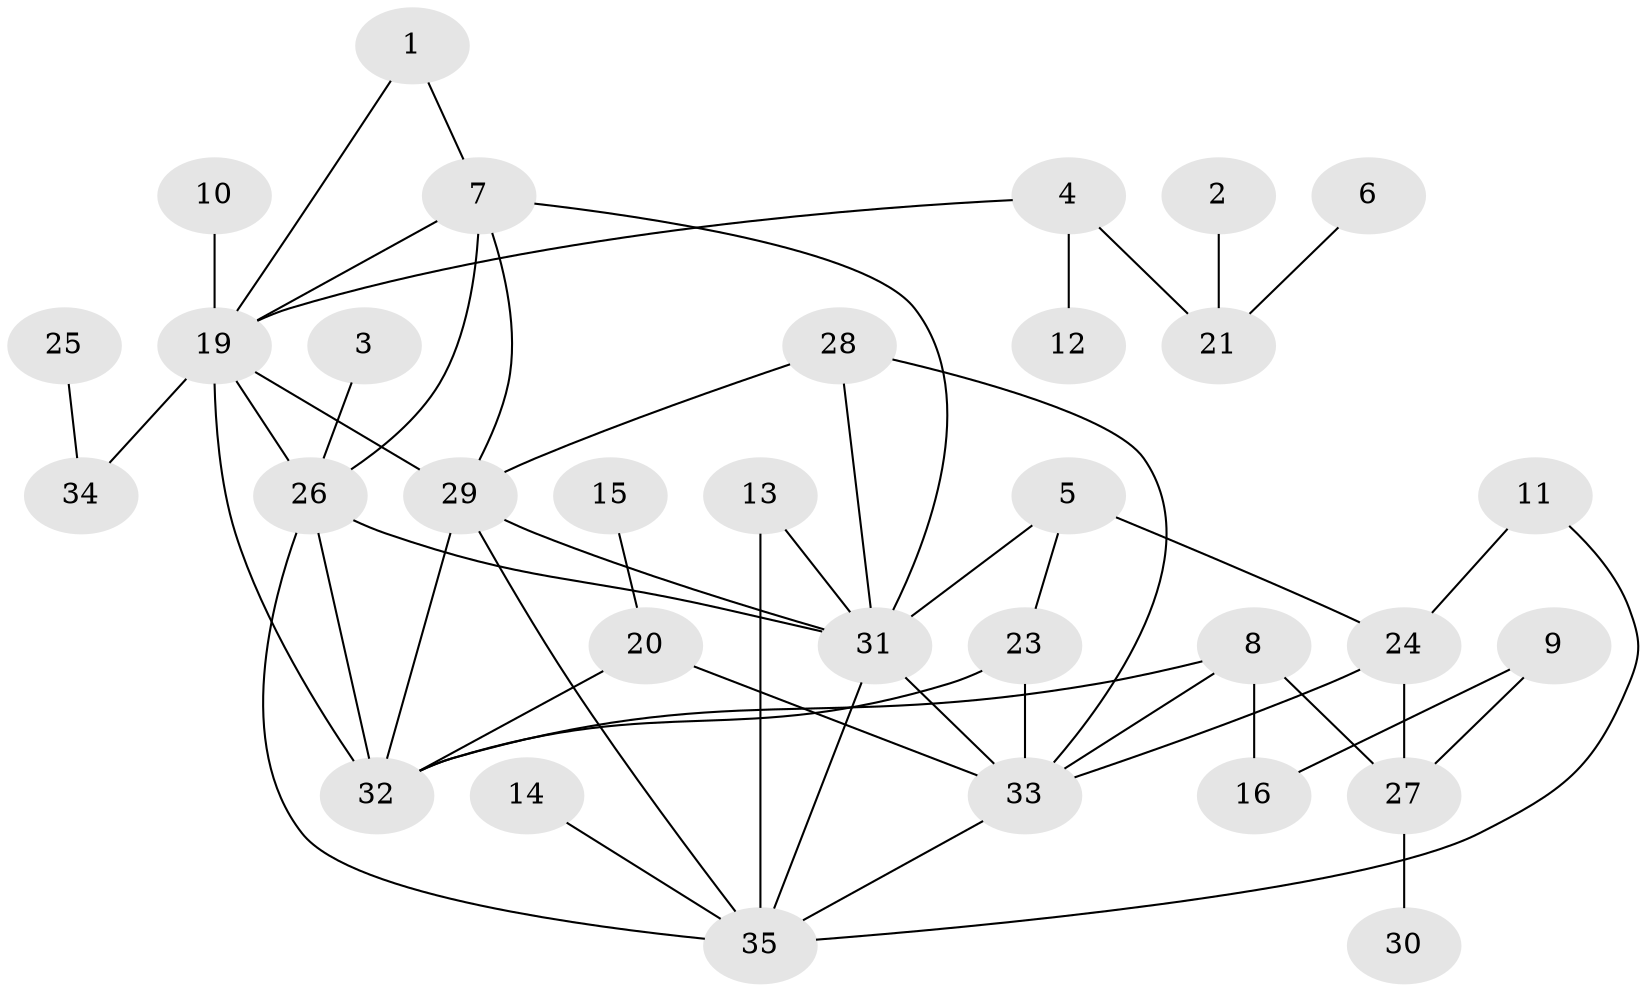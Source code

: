 // original degree distribution, {2: 0.3, 3: 0.24285714285714285, 1: 0.18571428571428572, 4: 0.12857142857142856, 8: 0.02857142857142857, 5: 0.05714285714285714, 6: 0.014285714285714285, 0: 0.04285714285714286}
// Generated by graph-tools (version 1.1) at 2025/49/03/09/25 03:49:05]
// undirected, 32 vertices, 52 edges
graph export_dot {
graph [start="1"]
  node [color=gray90,style=filled];
  1;
  2;
  3;
  4;
  5;
  6;
  7;
  8;
  9;
  10;
  11;
  12;
  13;
  14;
  15;
  16;
  19;
  20;
  21;
  23;
  24;
  25;
  26;
  27;
  28;
  29;
  30;
  31;
  32;
  33;
  34;
  35;
  1 -- 7 [weight=1.0];
  1 -- 19 [weight=1.0];
  2 -- 21 [weight=1.0];
  3 -- 26 [weight=1.0];
  4 -- 12 [weight=1.0];
  4 -- 19 [weight=1.0];
  4 -- 21 [weight=1.0];
  5 -- 23 [weight=1.0];
  5 -- 24 [weight=1.0];
  5 -- 31 [weight=1.0];
  6 -- 21 [weight=1.0];
  7 -- 19 [weight=1.0];
  7 -- 26 [weight=1.0];
  7 -- 29 [weight=1.0];
  7 -- 31 [weight=1.0];
  8 -- 16 [weight=1.0];
  8 -- 27 [weight=1.0];
  8 -- 32 [weight=1.0];
  8 -- 33 [weight=1.0];
  9 -- 16 [weight=1.0];
  9 -- 27 [weight=1.0];
  10 -- 19 [weight=1.0];
  11 -- 24 [weight=1.0];
  11 -- 35 [weight=1.0];
  13 -- 31 [weight=1.0];
  13 -- 35 [weight=1.0];
  14 -- 35 [weight=1.0];
  15 -- 20 [weight=1.0];
  19 -- 26 [weight=2.0];
  19 -- 29 [weight=1.0];
  19 -- 32 [weight=1.0];
  19 -- 34 [weight=2.0];
  20 -- 32 [weight=1.0];
  20 -- 33 [weight=1.0];
  23 -- 32 [weight=1.0];
  23 -- 33 [weight=2.0];
  24 -- 27 [weight=3.0];
  24 -- 33 [weight=1.0];
  25 -- 34 [weight=1.0];
  26 -- 31 [weight=1.0];
  26 -- 32 [weight=1.0];
  26 -- 35 [weight=1.0];
  27 -- 30 [weight=1.0];
  28 -- 29 [weight=1.0];
  28 -- 31 [weight=1.0];
  28 -- 33 [weight=1.0];
  29 -- 31 [weight=1.0];
  29 -- 32 [weight=1.0];
  29 -- 35 [weight=1.0];
  31 -- 33 [weight=1.0];
  31 -- 35 [weight=1.0];
  33 -- 35 [weight=1.0];
}

